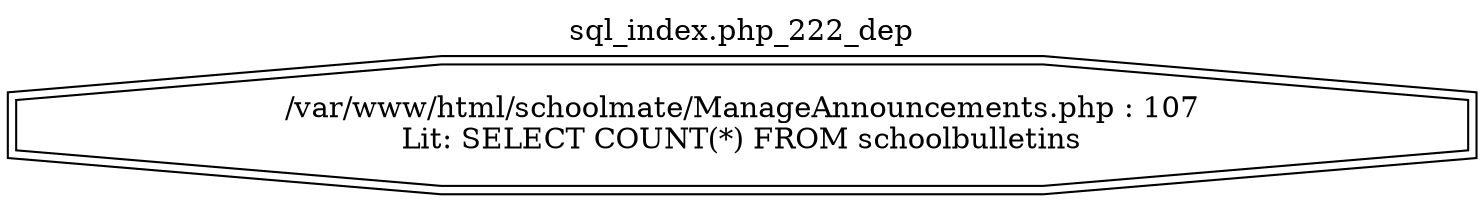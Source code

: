 digraph cfg {
  label="sql_index.php_222_dep";
  labelloc=t;
  n1 [shape=doubleoctagon, label="/var/www/html/schoolmate/ManageAnnouncements.php : 107\nLit: SELECT COUNT(*) FROM schoolbulletins\n"];
}
